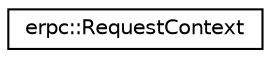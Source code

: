 digraph "Graphical Class Hierarchy"
{
  edge [fontname="Helvetica",fontsize="10",labelfontname="Helvetica",labelfontsize="10"];
  node [fontname="Helvetica",fontsize="10",shape=record];
  rankdir="LR";
  Node1 [label="erpc::RequestContext",height=0.2,width=0.4,color="black", fillcolor="white", style="filled",URL="$classerpc_1_1_request_context.html",tooltip="Encapsulates all information about a request. "];
}
